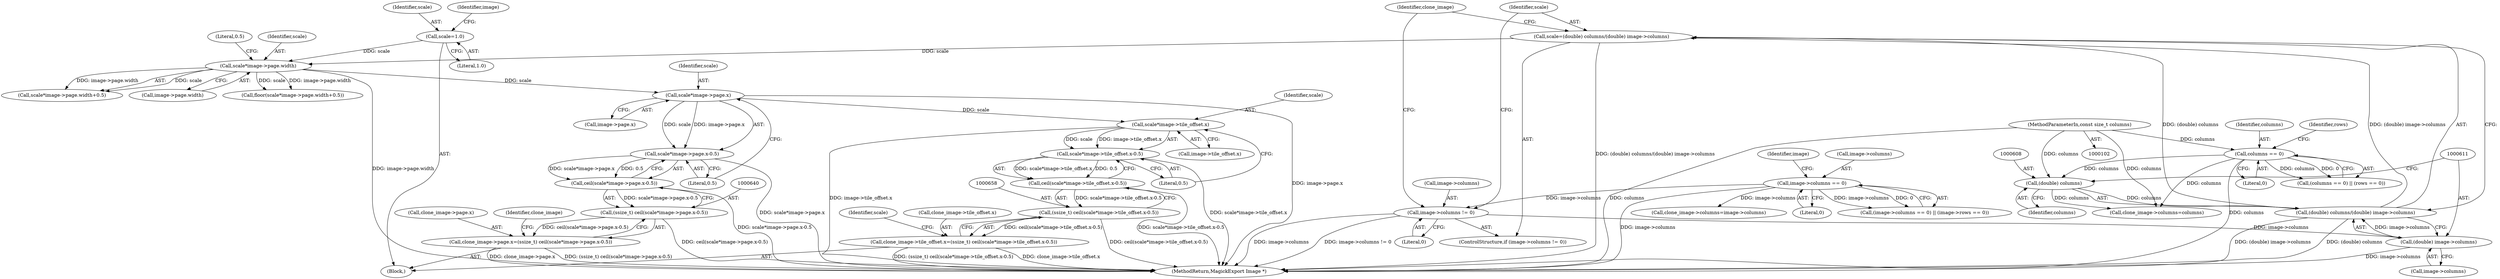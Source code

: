 digraph "0_ImageMagick_aecd0ada163a4d6c769cec178955d5f3e9316f2f_0@pointer" {
"1000643" [label="(Call,scale*image->page.x)"];
"1000625" [label="(Call,scale*image->page.width)"];
"1000595" [label="(Call,scale=1.0)"];
"1000604" [label="(Call,scale=(double) columns/(double) image->columns)"];
"1000606" [label="(Call,(double) columns/(double) image->columns)"];
"1000607" [label="(Call,(double) columns)"];
"1000542" [label="(Call,columns == 0)"];
"1000104" [label="(MethodParameterIn,const size_t columns)"];
"1000610" [label="(Call,(double) image->columns)"];
"1000599" [label="(Call,image->columns != 0)"];
"1000153" [label="(Call,image->columns == 0)"];
"1000642" [label="(Call,scale*image->page.x-0.5)"];
"1000641" [label="(Call,ceil(scale*image->page.x-0.5))"];
"1000639" [label="(Call,(ssize_t) ceil(scale*image->page.x-0.5))"];
"1000633" [label="(Call,clone_image->page.x=(ssize_t) ceil(scale*image->page.x-0.5))"];
"1000661" [label="(Call,scale*image->tile_offset.x)"];
"1000660" [label="(Call,scale*image->tile_offset.x-0.5)"];
"1000659" [label="(Call,ceil(scale*image->tile_offset.x-0.5))"];
"1000657" [label="(Call,(ssize_t) ceil(scale*image->tile_offset.x-0.5))"];
"1000651" [label="(Call,clone_image->tile_offset.x=(ssize_t) ceil(scale*image->tile_offset.x-0.5))"];
"1000632" [label="(Literal,0.5)"];
"1000626" [label="(Identifier,scale)"];
"1000618" [label="(Identifier,clone_image)"];
"1000542" [label="(Call,columns == 0)"];
"1000597" [label="(Literal,1.0)"];
"1000654" [label="(Identifier,clone_image)"];
"1000639" [label="(Call,(ssize_t) ceil(scale*image->page.x-0.5))"];
"1000600" [label="(Call,image->columns)"];
"1000625" [label="(Call,scale*image->page.width)"];
"1000153" [label="(Call,image->columns == 0)"];
"1000596" [label="(Identifier,scale)"];
"1000645" [label="(Call,image->page.x)"];
"1000633" [label="(Call,clone_image->page.x=(ssize_t) ceil(scale*image->page.x-0.5))"];
"1000108" [label="(Block,)"];
"1000606" [label="(Call,(double) columns/(double) image->columns)"];
"1000544" [label="(Literal,0)"];
"1000660" [label="(Call,scale*image->tile_offset.x-0.5)"];
"1000541" [label="(Call,(columns == 0) || (rows == 0))"];
"1000154" [label="(Call,image->columns)"];
"1000670" [label="(Identifier,scale)"];
"1000663" [label="(Call,image->tile_offset.x)"];
"1000601" [label="(Identifier,image)"];
"1000160" [label="(Identifier,image)"];
"1000743" [label="(Call,clone_image->columns=columns)"];
"1000265" [label="(Call,clone_image->columns=image->columns)"];
"1000609" [label="(Identifier,columns)"];
"1000157" [label="(Literal,0)"];
"1000634" [label="(Call,clone_image->page.x)"];
"1000627" [label="(Call,image->page.width)"];
"1000650" [label="(Literal,0.5)"];
"1000612" [label="(Call,image->columns)"];
"1000610" [label="(Call,(double) image->columns)"];
"1000652" [label="(Call,clone_image->tile_offset.x)"];
"1000607" [label="(Call,(double) columns)"];
"1000668" [label="(Literal,0.5)"];
"1000657" [label="(Call,(ssize_t) ceil(scale*image->tile_offset.x-0.5))"];
"1000598" [label="(ControlStructure,if (image->columns != 0))"];
"1000624" [label="(Call,scale*image->page.width+0.5)"];
"1000543" [label="(Identifier,columns)"];
"1000643" [label="(Call,scale*image->page.x)"];
"1000603" [label="(Literal,0)"];
"1000623" [label="(Call,floor(scale*image->page.width+0.5))"];
"1000546" [label="(Identifier,rows)"];
"1000644" [label="(Identifier,scale)"];
"1000661" [label="(Call,scale*image->tile_offset.x)"];
"1000152" [label="(Call,(image->columns == 0) || (image->rows == 0))"];
"1000599" [label="(Call,image->columns != 0)"];
"1000662" [label="(Identifier,scale)"];
"1000651" [label="(Call,clone_image->tile_offset.x=(ssize_t) ceil(scale*image->tile_offset.x-0.5))"];
"1000595" [label="(Call,scale=1.0)"];
"1000642" [label="(Call,scale*image->page.x-0.5)"];
"1000604" [label="(Call,scale=(double) columns/(double) image->columns)"];
"1000104" [label="(MethodParameterIn,const size_t columns)"];
"1000763" [label="(MethodReturn,MagickExport Image *)"];
"1000605" [label="(Identifier,scale)"];
"1000659" [label="(Call,ceil(scale*image->tile_offset.x-0.5))"];
"1000641" [label="(Call,ceil(scale*image->page.x-0.5))"];
"1000643" -> "1000642"  [label="AST: "];
"1000643" -> "1000645"  [label="CFG: "];
"1000644" -> "1000643"  [label="AST: "];
"1000645" -> "1000643"  [label="AST: "];
"1000650" -> "1000643"  [label="CFG: "];
"1000643" -> "1000763"  [label="DDG: image->page.x"];
"1000643" -> "1000642"  [label="DDG: scale"];
"1000643" -> "1000642"  [label="DDG: image->page.x"];
"1000625" -> "1000643"  [label="DDG: scale"];
"1000643" -> "1000661"  [label="DDG: scale"];
"1000625" -> "1000624"  [label="AST: "];
"1000625" -> "1000627"  [label="CFG: "];
"1000626" -> "1000625"  [label="AST: "];
"1000627" -> "1000625"  [label="AST: "];
"1000632" -> "1000625"  [label="CFG: "];
"1000625" -> "1000763"  [label="DDG: image->page.width"];
"1000625" -> "1000623"  [label="DDG: scale"];
"1000625" -> "1000623"  [label="DDG: image->page.width"];
"1000625" -> "1000624"  [label="DDG: scale"];
"1000625" -> "1000624"  [label="DDG: image->page.width"];
"1000595" -> "1000625"  [label="DDG: scale"];
"1000604" -> "1000625"  [label="DDG: scale"];
"1000595" -> "1000108"  [label="AST: "];
"1000595" -> "1000597"  [label="CFG: "];
"1000596" -> "1000595"  [label="AST: "];
"1000597" -> "1000595"  [label="AST: "];
"1000601" -> "1000595"  [label="CFG: "];
"1000604" -> "1000598"  [label="AST: "];
"1000604" -> "1000606"  [label="CFG: "];
"1000605" -> "1000604"  [label="AST: "];
"1000606" -> "1000604"  [label="AST: "];
"1000618" -> "1000604"  [label="CFG: "];
"1000604" -> "1000763"  [label="DDG: (double) columns/(double) image->columns"];
"1000606" -> "1000604"  [label="DDG: (double) columns"];
"1000606" -> "1000604"  [label="DDG: (double) image->columns"];
"1000606" -> "1000610"  [label="CFG: "];
"1000607" -> "1000606"  [label="AST: "];
"1000610" -> "1000606"  [label="AST: "];
"1000606" -> "1000763"  [label="DDG: (double) columns"];
"1000606" -> "1000763"  [label="DDG: (double) image->columns"];
"1000607" -> "1000606"  [label="DDG: columns"];
"1000610" -> "1000606"  [label="DDG: image->columns"];
"1000607" -> "1000609"  [label="CFG: "];
"1000608" -> "1000607"  [label="AST: "];
"1000609" -> "1000607"  [label="AST: "];
"1000611" -> "1000607"  [label="CFG: "];
"1000542" -> "1000607"  [label="DDG: columns"];
"1000104" -> "1000607"  [label="DDG: columns"];
"1000607" -> "1000743"  [label="DDG: columns"];
"1000542" -> "1000541"  [label="AST: "];
"1000542" -> "1000544"  [label="CFG: "];
"1000543" -> "1000542"  [label="AST: "];
"1000544" -> "1000542"  [label="AST: "];
"1000546" -> "1000542"  [label="CFG: "];
"1000541" -> "1000542"  [label="CFG: "];
"1000542" -> "1000763"  [label="DDG: columns"];
"1000542" -> "1000541"  [label="DDG: columns"];
"1000542" -> "1000541"  [label="DDG: 0"];
"1000104" -> "1000542"  [label="DDG: columns"];
"1000542" -> "1000743"  [label="DDG: columns"];
"1000104" -> "1000102"  [label="AST: "];
"1000104" -> "1000763"  [label="DDG: columns"];
"1000104" -> "1000743"  [label="DDG: columns"];
"1000610" -> "1000612"  [label="CFG: "];
"1000611" -> "1000610"  [label="AST: "];
"1000612" -> "1000610"  [label="AST: "];
"1000610" -> "1000763"  [label="DDG: image->columns"];
"1000599" -> "1000610"  [label="DDG: image->columns"];
"1000599" -> "1000598"  [label="AST: "];
"1000599" -> "1000603"  [label="CFG: "];
"1000600" -> "1000599"  [label="AST: "];
"1000603" -> "1000599"  [label="AST: "];
"1000605" -> "1000599"  [label="CFG: "];
"1000618" -> "1000599"  [label="CFG: "];
"1000599" -> "1000763"  [label="DDG: image->columns != 0"];
"1000599" -> "1000763"  [label="DDG: image->columns"];
"1000153" -> "1000599"  [label="DDG: image->columns"];
"1000153" -> "1000152"  [label="AST: "];
"1000153" -> "1000157"  [label="CFG: "];
"1000154" -> "1000153"  [label="AST: "];
"1000157" -> "1000153"  [label="AST: "];
"1000160" -> "1000153"  [label="CFG: "];
"1000152" -> "1000153"  [label="CFG: "];
"1000153" -> "1000763"  [label="DDG: image->columns"];
"1000153" -> "1000152"  [label="DDG: image->columns"];
"1000153" -> "1000152"  [label="DDG: 0"];
"1000153" -> "1000265"  [label="DDG: image->columns"];
"1000642" -> "1000641"  [label="AST: "];
"1000642" -> "1000650"  [label="CFG: "];
"1000650" -> "1000642"  [label="AST: "];
"1000641" -> "1000642"  [label="CFG: "];
"1000642" -> "1000763"  [label="DDG: scale*image->page.x"];
"1000642" -> "1000641"  [label="DDG: scale*image->page.x"];
"1000642" -> "1000641"  [label="DDG: 0.5"];
"1000641" -> "1000639"  [label="AST: "];
"1000639" -> "1000641"  [label="CFG: "];
"1000641" -> "1000763"  [label="DDG: scale*image->page.x-0.5"];
"1000641" -> "1000639"  [label="DDG: scale*image->page.x-0.5"];
"1000639" -> "1000633"  [label="AST: "];
"1000640" -> "1000639"  [label="AST: "];
"1000633" -> "1000639"  [label="CFG: "];
"1000639" -> "1000763"  [label="DDG: ceil(scale*image->page.x-0.5)"];
"1000639" -> "1000633"  [label="DDG: ceil(scale*image->page.x-0.5)"];
"1000633" -> "1000108"  [label="AST: "];
"1000634" -> "1000633"  [label="AST: "];
"1000654" -> "1000633"  [label="CFG: "];
"1000633" -> "1000763"  [label="DDG: (ssize_t) ceil(scale*image->page.x-0.5)"];
"1000633" -> "1000763"  [label="DDG: clone_image->page.x"];
"1000661" -> "1000660"  [label="AST: "];
"1000661" -> "1000663"  [label="CFG: "];
"1000662" -> "1000661"  [label="AST: "];
"1000663" -> "1000661"  [label="AST: "];
"1000668" -> "1000661"  [label="CFG: "];
"1000661" -> "1000763"  [label="DDG: image->tile_offset.x"];
"1000661" -> "1000660"  [label="DDG: scale"];
"1000661" -> "1000660"  [label="DDG: image->tile_offset.x"];
"1000660" -> "1000659"  [label="AST: "];
"1000660" -> "1000668"  [label="CFG: "];
"1000668" -> "1000660"  [label="AST: "];
"1000659" -> "1000660"  [label="CFG: "];
"1000660" -> "1000763"  [label="DDG: scale*image->tile_offset.x"];
"1000660" -> "1000659"  [label="DDG: scale*image->tile_offset.x"];
"1000660" -> "1000659"  [label="DDG: 0.5"];
"1000659" -> "1000657"  [label="AST: "];
"1000657" -> "1000659"  [label="CFG: "];
"1000659" -> "1000763"  [label="DDG: scale*image->tile_offset.x-0.5"];
"1000659" -> "1000657"  [label="DDG: scale*image->tile_offset.x-0.5"];
"1000657" -> "1000651"  [label="AST: "];
"1000658" -> "1000657"  [label="AST: "];
"1000651" -> "1000657"  [label="CFG: "];
"1000657" -> "1000763"  [label="DDG: ceil(scale*image->tile_offset.x-0.5)"];
"1000657" -> "1000651"  [label="DDG: ceil(scale*image->tile_offset.x-0.5)"];
"1000651" -> "1000108"  [label="AST: "];
"1000652" -> "1000651"  [label="AST: "];
"1000670" -> "1000651"  [label="CFG: "];
"1000651" -> "1000763"  [label="DDG: clone_image->tile_offset.x"];
"1000651" -> "1000763"  [label="DDG: (ssize_t) ceil(scale*image->tile_offset.x-0.5)"];
}
